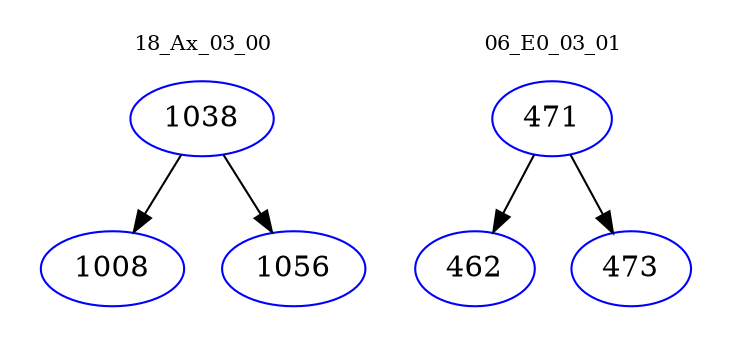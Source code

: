 digraph{
subgraph cluster_0 {
color = white
label = "18_Ax_03_00";
fontsize=10;
T0_1038 [label="1038", color="blue"]
T0_1038 -> T0_1008 [color="black"]
T0_1008 [label="1008", color="blue"]
T0_1038 -> T0_1056 [color="black"]
T0_1056 [label="1056", color="blue"]
}
subgraph cluster_1 {
color = white
label = "06_E0_03_01";
fontsize=10;
T1_471 [label="471", color="blue"]
T1_471 -> T1_462 [color="black"]
T1_462 [label="462", color="blue"]
T1_471 -> T1_473 [color="black"]
T1_473 [label="473", color="blue"]
}
}
